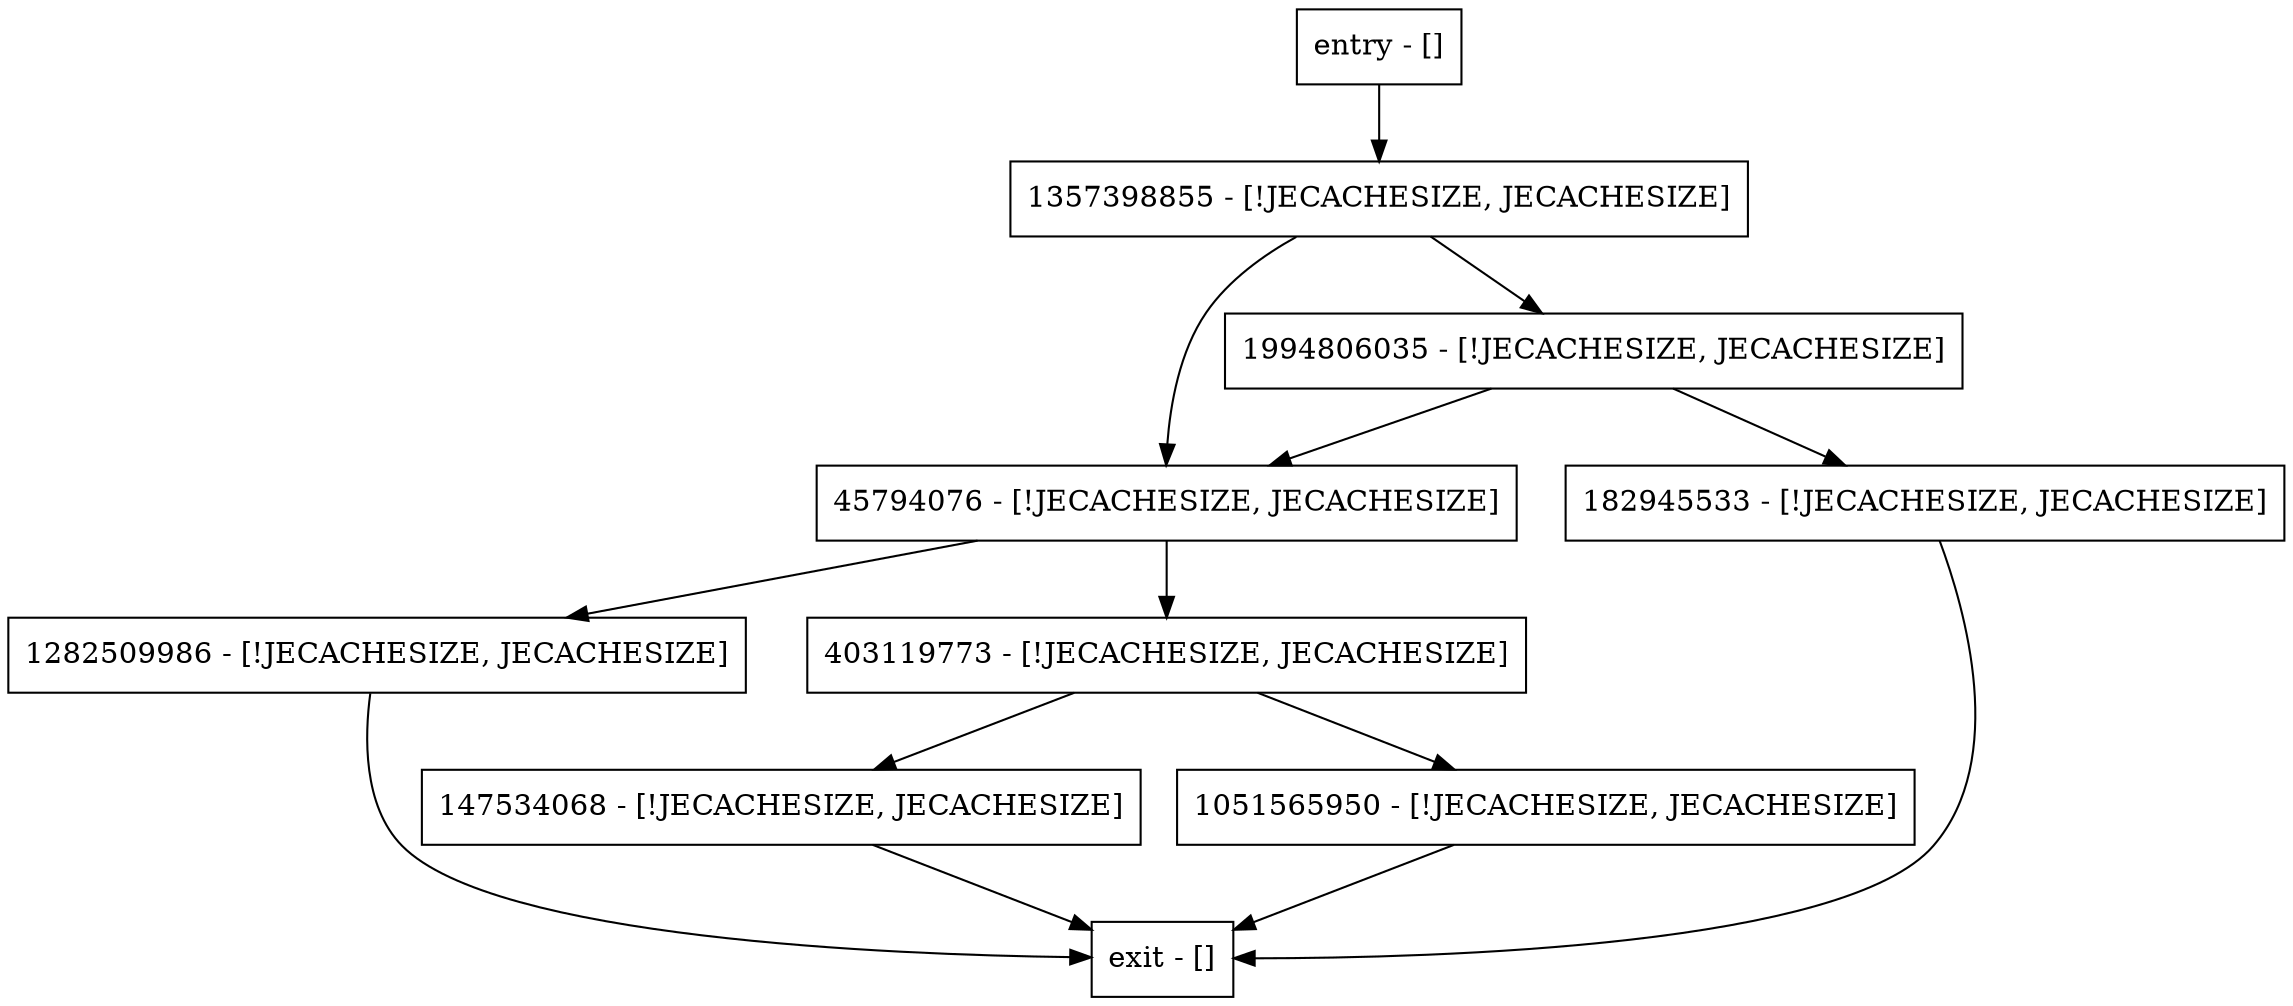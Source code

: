 digraph ensureOffHeapLNsInLRU {
node [shape=record];
1357398855 [label="1357398855 - [!JECACHESIZE, JECACHESIZE]"];
entry [label="entry - []"];
exit [label="exit - []"];
1282509986 [label="1282509986 - [!JECACHESIZE, JECACHESIZE]"];
45794076 [label="45794076 - [!JECACHESIZE, JECACHESIZE]"];
147534068 [label="147534068 - [!JECACHESIZE, JECACHESIZE]"];
403119773 [label="403119773 - [!JECACHESIZE, JECACHESIZE]"];
1994806035 [label="1994806035 - [!JECACHESIZE, JECACHESIZE]"];
182945533 [label="182945533 - [!JECACHESIZE, JECACHESIZE]"];
1051565950 [label="1051565950 - [!JECACHESIZE, JECACHESIZE]"];
entry;
exit;
1357398855 -> 45794076;
1357398855 -> 1994806035;
entry -> 1357398855;
1282509986 -> exit;
45794076 -> 1282509986;
45794076 -> 403119773;
147534068 -> exit;
403119773 -> 147534068;
403119773 -> 1051565950;
1994806035 -> 45794076;
1994806035 -> 182945533;
182945533 -> exit;
1051565950 -> exit;
}
